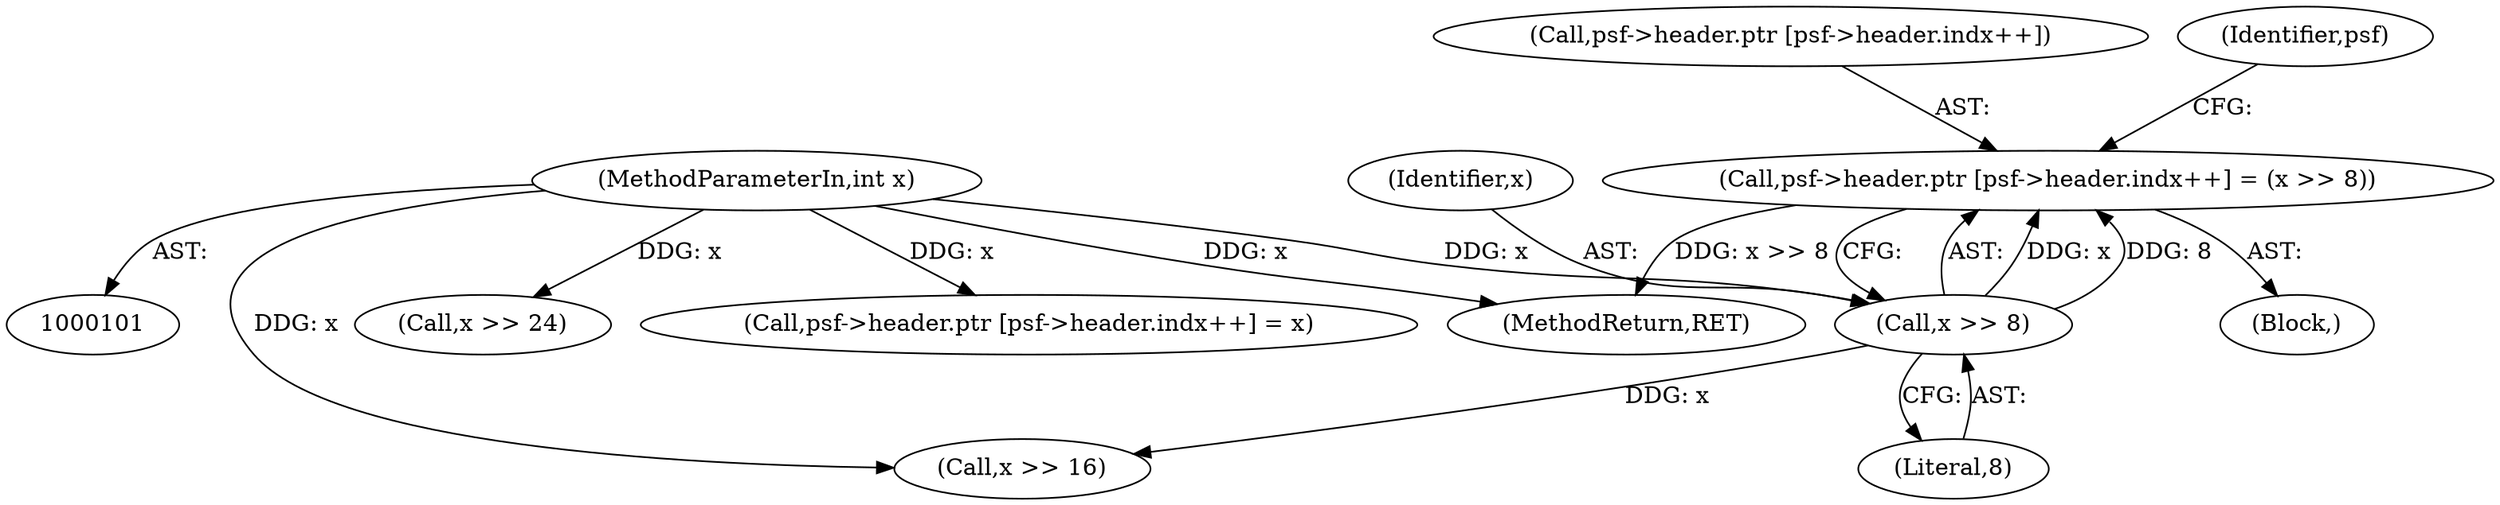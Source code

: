 digraph "0_libsndfile_708e996c87c5fae77b104ccfeb8f6db784c32074_9@array" {
"1000119" [label="(Call,psf->header.ptr [psf->header.indx++] = (x >> 8))"];
"1000132" [label="(Call,x >> 8)"];
"1000103" [label="(MethodParameterIn,int x)"];
"1000148" [label="(Call,x >> 16)"];
"1000167" [label="(MethodReturn,RET)"];
"1000119" [label="(Call,psf->header.ptr [psf->header.indx++] = (x >> 8))"];
"1000134" [label="(Literal,8)"];
"1000120" [label="(Call,psf->header.ptr [psf->header.indx++])"];
"1000132" [label="(Call,x >> 8)"];
"1000164" [label="(Call,x >> 24)"];
"1000103" [label="(MethodParameterIn,int x)"];
"1000139" [label="(Identifier,psf)"];
"1000105" [label="(Call,psf->header.ptr [psf->header.indx++] = x)"];
"1000133" [label="(Identifier,x)"];
"1000104" [label="(Block,)"];
"1000119" -> "1000104"  [label="AST: "];
"1000119" -> "1000132"  [label="CFG: "];
"1000120" -> "1000119"  [label="AST: "];
"1000132" -> "1000119"  [label="AST: "];
"1000139" -> "1000119"  [label="CFG: "];
"1000119" -> "1000167"  [label="DDG: x >> 8"];
"1000132" -> "1000119"  [label="DDG: x"];
"1000132" -> "1000119"  [label="DDG: 8"];
"1000132" -> "1000134"  [label="CFG: "];
"1000133" -> "1000132"  [label="AST: "];
"1000134" -> "1000132"  [label="AST: "];
"1000103" -> "1000132"  [label="DDG: x"];
"1000132" -> "1000148"  [label="DDG: x"];
"1000103" -> "1000101"  [label="AST: "];
"1000103" -> "1000167"  [label="DDG: x"];
"1000103" -> "1000105"  [label="DDG: x"];
"1000103" -> "1000148"  [label="DDG: x"];
"1000103" -> "1000164"  [label="DDG: x"];
}
